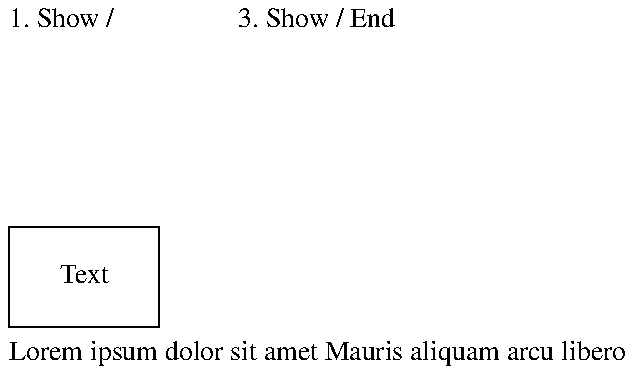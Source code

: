 1. Show /
\X'ps: invis'
2. Hide /
\X'ps: endinvis'
3. Show /
End
.sp 4
\X'ps: exec 1 setlinejoin'
\X'ps: exec 1 setlinecap'
.PS
box "Text"
.PE
Lorem ipsum dolor sit amet
.pdfinfo /Title     Portable Document Format Publishing with GNU Troff
.pdfinfo /Author    Keith Marshall
.pdfinfo /Subject   Tips and Techniques for Exploiting PDF Features with GNU Troff
.pdfinfo /Keywords  groff troff PDF pdfmark
.pdfhref W -D http://partners.adobe.com/public/developer/en/acrobat/sdk/pdf/pdf_creation_apis_and_specs/pdfmarkReference.pdf -P \(lq -A \(rq\\$1 -- pdfmark\~Reference\~Manual
Mauris aliquam arcu libero
